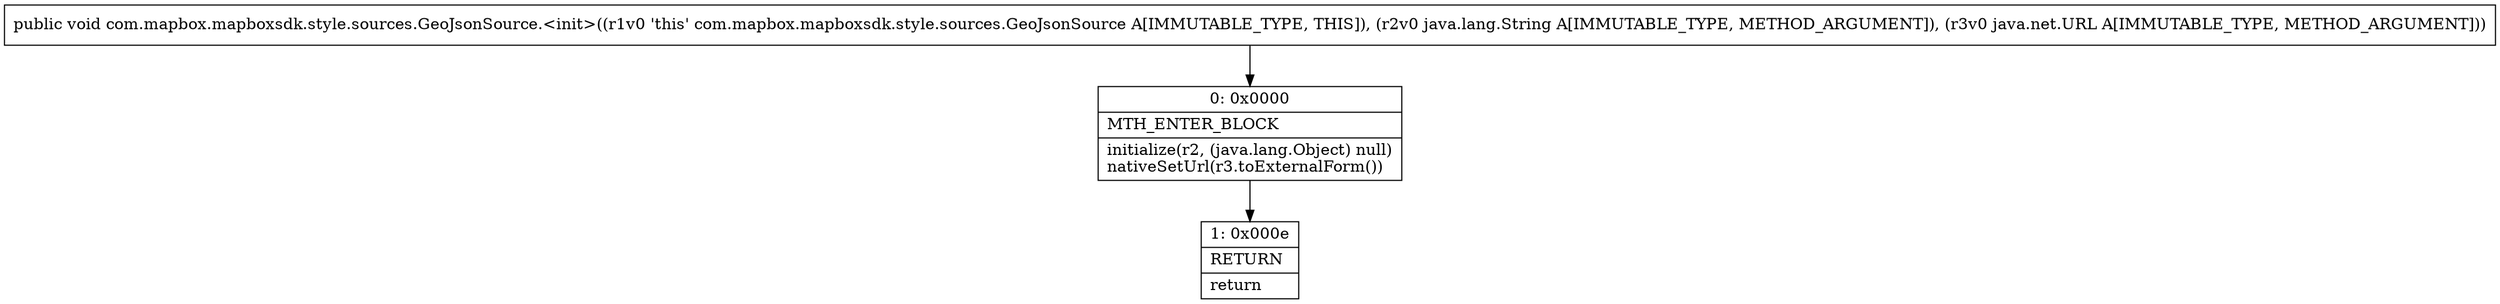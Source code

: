 digraph "CFG forcom.mapbox.mapboxsdk.style.sources.GeoJsonSource.\<init\>(Ljava\/lang\/String;Ljava\/net\/URL;)V" {
Node_0 [shape=record,label="{0\:\ 0x0000|MTH_ENTER_BLOCK\l|initialize(r2, (java.lang.Object) null)\lnativeSetUrl(r3.toExternalForm())\l}"];
Node_1 [shape=record,label="{1\:\ 0x000e|RETURN\l|return\l}"];
MethodNode[shape=record,label="{public void com.mapbox.mapboxsdk.style.sources.GeoJsonSource.\<init\>((r1v0 'this' com.mapbox.mapboxsdk.style.sources.GeoJsonSource A[IMMUTABLE_TYPE, THIS]), (r2v0 java.lang.String A[IMMUTABLE_TYPE, METHOD_ARGUMENT]), (r3v0 java.net.URL A[IMMUTABLE_TYPE, METHOD_ARGUMENT])) }"];
MethodNode -> Node_0;
Node_0 -> Node_1;
}

